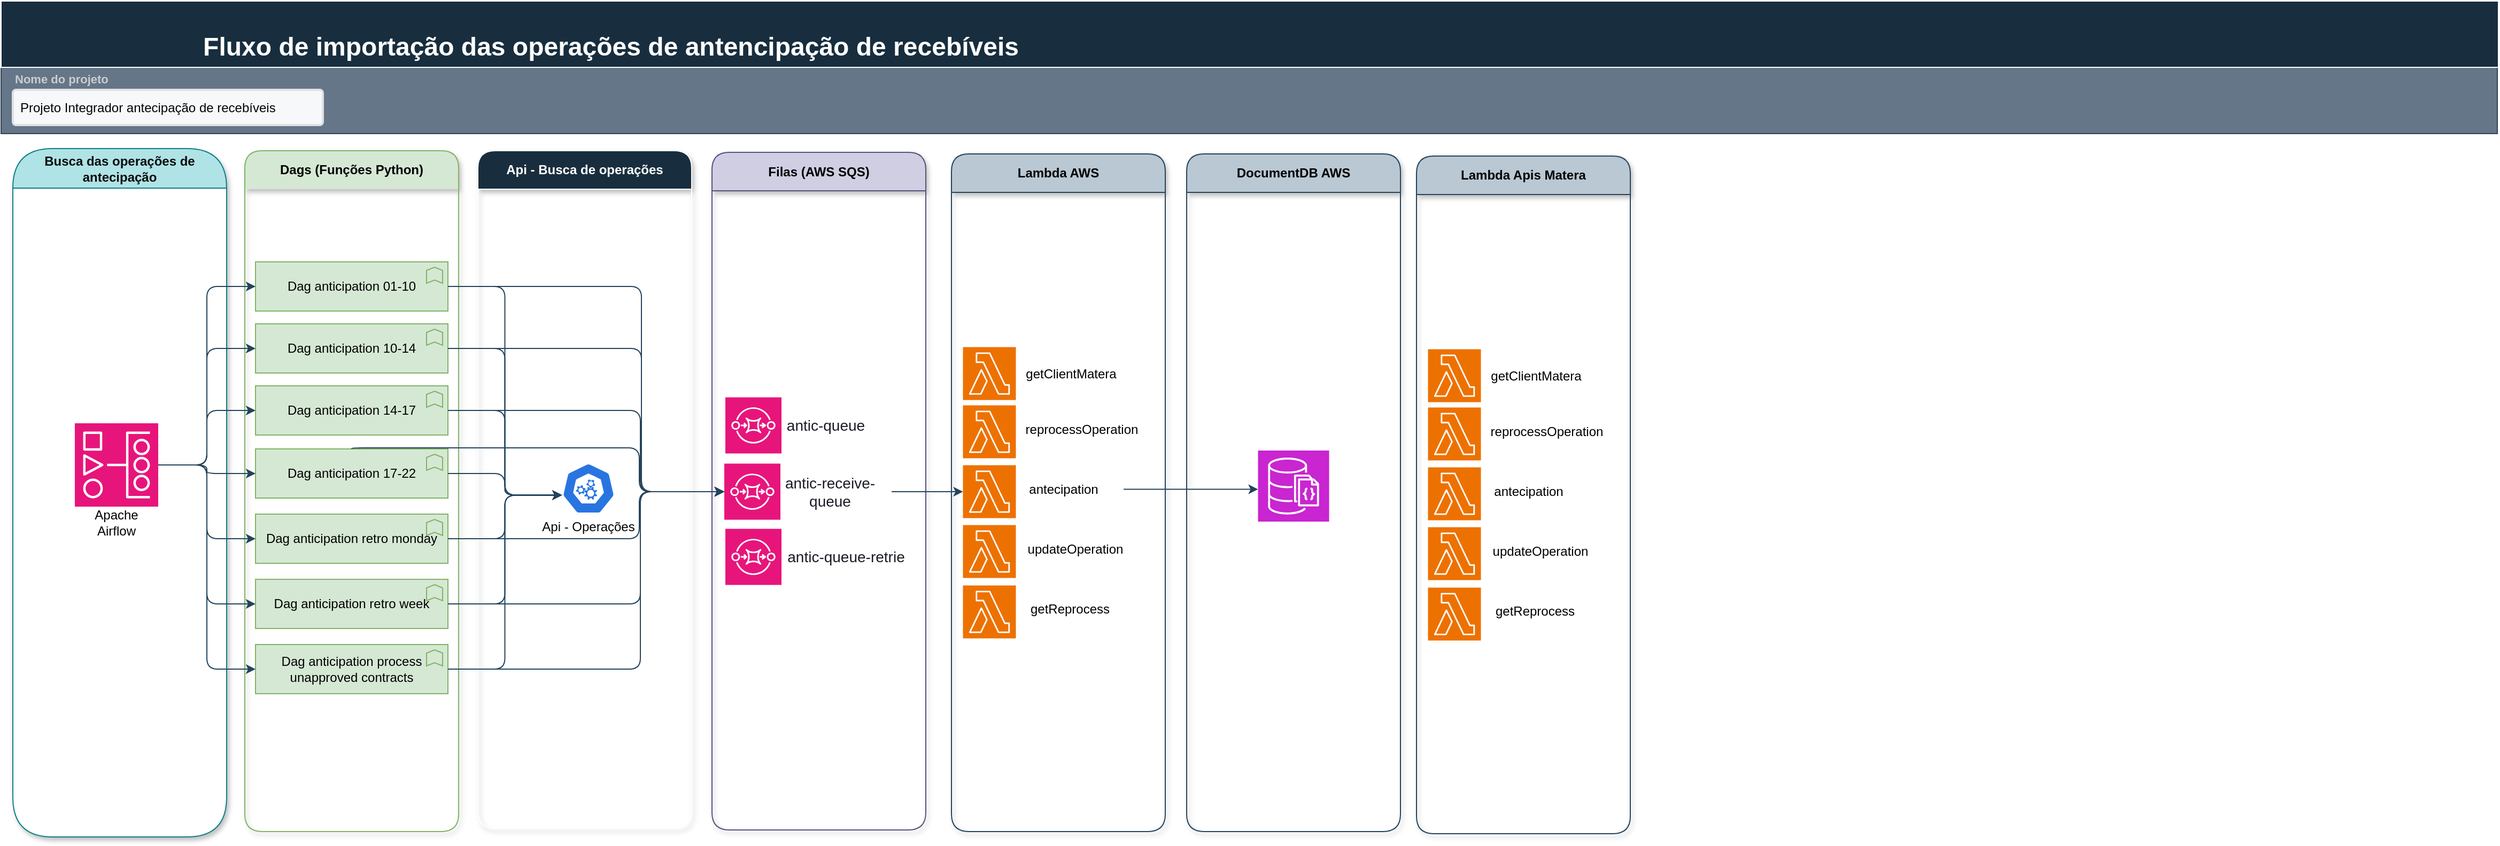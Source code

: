 <mxfile version="22.1.18" type="github">
  <diagram name="Página-1" id="1P7u8e3N7PmuP5SiBK7s">
    <mxGraphModel dx="1434" dy="822" grid="0" gridSize="10" guides="1" tooltips="1" connect="1" arrows="1" fold="1" page="1" pageScale="1" pageWidth="1169" pageHeight="827" math="0" shadow="0">
      <root>
        <mxCell id="0" />
        <mxCell id="1" parent="0" />
        <mxCell id="IEycJOYNlMnMHg5cLe1--47" value="" style="rounded=0;whiteSpace=wrap;html=1;strokeColor=#314354;fontColor=#ffffff;fillColor=#647687;" vertex="1" parent="1">
          <mxGeometry y="62" width="2335" height="62" as="geometry" />
        </mxCell>
        <mxCell id="IEycJOYNlMnMHg5cLe1--11" value="" style="rounded=0;whiteSpace=wrap;html=1;strokeColor=#FFFFFF;fontColor=#FFFFFF;fillColor=#182E3E;" vertex="1" parent="1">
          <mxGeometry width="2336" height="62" as="geometry" />
        </mxCell>
        <mxCell id="IEycJOYNlMnMHg5cLe1--8" value="Fluxo de importação das operações de antencipação de recebíveis" style="text;strokeColor=none;fillColor=none;html=1;fontSize=24;fontStyle=1;verticalAlign=middle;align=center;fontColor=#FFFFFF;" vertex="1" parent="1">
          <mxGeometry x="520" y="23" width="100" height="40" as="geometry" />
        </mxCell>
        <mxCell id="IEycJOYNlMnMHg5cLe1--9" value="&lt;font color=&quot;#cccccc&quot;&gt;Nome do projeto&lt;/font&gt;" style="fillColor=none;strokeColor=none;html=1;fontSize=11;fontStyle=0;align=left;fontColor=#596780;fontStyle=1;fontSize=11;rounded=1;" vertex="1" parent="1">
          <mxGeometry x="11" y="63" width="240" height="20" as="geometry" />
        </mxCell>
        <mxCell id="IEycJOYNlMnMHg5cLe1--10" value="&lt;font color=&quot;#030303&quot;&gt;Projeto Integrador antecipação de recebíveis&lt;br&gt;&lt;/font&gt;" style="rounded=1;arcSize=9;fillColor=#F7F8F9;align=left;spacingLeft=5;strokeColor=#DEE1E6;html=1;strokeWidth=2;fontSize=12;fontColor=#FFFFFF;" vertex="1" parent="1">
          <mxGeometry x="11" y="83" width="290" height="33" as="geometry" />
        </mxCell>
        <mxCell id="IEycJOYNlMnMHg5cLe1--15" value="&lt;font color=&quot;#0a0a0a&quot;&gt;Busca das operações de antecipação&lt;/font&gt;" style="swimlane;whiteSpace=wrap;html=1;rounded=1;arcSize=50;shadow=1;glass=0;swimlaneFillColor=default;fillStyle=solid;startSize=37;fillColor=#b0e3e6;strokeColor=#0e8088;" vertex="1" parent="1">
          <mxGeometry x="11" y="138" width="200" height="644" as="geometry" />
        </mxCell>
        <mxCell id="IEycJOYNlMnMHg5cLe1--17" value="" style="group" vertex="1" connectable="0" parent="IEycJOYNlMnMHg5cLe1--15">
          <mxGeometry x="58" y="257" width="78" height="108" as="geometry" />
        </mxCell>
        <mxCell id="IEycJOYNlMnMHg5cLe1--18" value="" style="sketch=0;points=[[0,0,0],[0.25,0,0],[0.5,0,0],[0.75,0,0],[1,0,0],[0,1,0],[0.25,1,0],[0.5,1,0],[0.75,1,0],[1,1,0],[0,0.25,0],[0,0.5,0],[0,0.75,0],[1,0.25,0],[1,0.5,0],[1,0.75,0]];outlineConnect=0;fontColor=#232F3E;fillColor=#E7157B;strokeColor=#ffffff;dashed=0;verticalLabelPosition=bottom;verticalAlign=top;align=center;html=1;fontSize=12;fontStyle=0;aspect=fixed;shape=mxgraph.aws4.resourceIcon;resIcon=mxgraph.aws4.managed_workflows_for_apache_airflow;rounded=1;" vertex="1" parent="IEycJOYNlMnMHg5cLe1--17">
          <mxGeometry width="78" height="78" as="geometry" />
        </mxCell>
        <mxCell id="IEycJOYNlMnMHg5cLe1--19" value="&lt;font color=&quot;#000000&quot;&gt;Apache Airflow&lt;br&gt;&lt;/font&gt;" style="text;strokeColor=none;align=center;fillColor=none;html=1;verticalAlign=middle;whiteSpace=wrap;rounded=0;fontColor=#FFFFFF;" vertex="1" parent="IEycJOYNlMnMHg5cLe1--17">
          <mxGeometry x="9" y="78" width="60" height="30" as="geometry" />
        </mxCell>
        <mxCell id="IEycJOYNlMnMHg5cLe1--20" value="Dags (Funções Python)" style="swimlane;whiteSpace=wrap;html=1;rounded=1;strokeColor=#82b366;fillColor=#d5e8d4;shadow=1;startSize=36;swimlaneLine=0;" vertex="1" parent="1">
          <mxGeometry x="228" y="140" width="200" height="637" as="geometry" />
        </mxCell>
        <mxCell id="IEycJOYNlMnMHg5cLe1--21" value="Dag anticipation 01-10" style="html=1;outlineConnect=0;whiteSpace=wrap;fillColor=#d5e8d4;shape=mxgraph.archimate.application;appType=function;rounded=1;strokeColor=#82b366;" vertex="1" parent="IEycJOYNlMnMHg5cLe1--20">
          <mxGeometry x="10" y="104" width="180" height="46" as="geometry" />
        </mxCell>
        <mxCell id="IEycJOYNlMnMHg5cLe1--22" value="Dag anticipation 10-14" style="html=1;outlineConnect=0;whiteSpace=wrap;fillColor=#d5e8d4;shape=mxgraph.archimate.application;appType=function;rounded=1;strokeColor=#82b366;" vertex="1" parent="IEycJOYNlMnMHg5cLe1--20">
          <mxGeometry x="10" y="162" width="180" height="46" as="geometry" />
        </mxCell>
        <mxCell id="IEycJOYNlMnMHg5cLe1--23" value="Dag anticipation 14-17" style="html=1;outlineConnect=0;whiteSpace=wrap;fillColor=#d5e8d4;shape=mxgraph.archimate.application;appType=function;rounded=1;strokeColor=#82b366;" vertex="1" parent="IEycJOYNlMnMHg5cLe1--20">
          <mxGeometry x="10" y="220" width="180" height="46" as="geometry" />
        </mxCell>
        <mxCell id="IEycJOYNlMnMHg5cLe1--24" value="Dag anticipation 17-22" style="html=1;outlineConnect=0;whiteSpace=wrap;fillColor=#d5e8d4;shape=mxgraph.archimate.application;appType=function;rounded=1;strokeColor=#82b366;" vertex="1" parent="IEycJOYNlMnMHg5cLe1--20">
          <mxGeometry x="10" y="279" width="180" height="46" as="geometry" />
        </mxCell>
        <mxCell id="IEycJOYNlMnMHg5cLe1--25" value="Dag anticipation retro monday" style="html=1;outlineConnect=0;whiteSpace=wrap;fillColor=#d5e8d4;shape=mxgraph.archimate.application;appType=function;rounded=1;strokeColor=#82b366;" vertex="1" parent="IEycJOYNlMnMHg5cLe1--20">
          <mxGeometry x="10" y="340" width="180" height="46" as="geometry" />
        </mxCell>
        <mxCell id="IEycJOYNlMnMHg5cLe1--26" value="Dag anticipation retro week" style="html=1;outlineConnect=0;whiteSpace=wrap;fillColor=#d5e8d4;shape=mxgraph.archimate.application;appType=function;rounded=1;strokeColor=#82b366;" vertex="1" parent="IEycJOYNlMnMHg5cLe1--20">
          <mxGeometry x="10" y="401" width="180" height="46" as="geometry" />
        </mxCell>
        <mxCell id="IEycJOYNlMnMHg5cLe1--27" value="Dag anticipation process unapproved contracts" style="html=1;outlineConnect=0;whiteSpace=wrap;fillColor=#d5e8d4;shape=mxgraph.archimate.application;appType=function;rounded=1;strokeColor=#82b366;" vertex="1" parent="IEycJOYNlMnMHg5cLe1--20">
          <mxGeometry x="10" y="462" width="180" height="46" as="geometry" />
        </mxCell>
        <mxCell id="IEycJOYNlMnMHg5cLe1--29" style="edgeStyle=orthogonalEdgeStyle;rounded=1;orthogonalLoop=1;jettySize=auto;html=1;entryX=0;entryY=0.5;entryDx=0;entryDy=0;entryPerimeter=0;strokeColor=#23445D;" edge="1" parent="1" source="IEycJOYNlMnMHg5cLe1--18" target="IEycJOYNlMnMHg5cLe1--21">
          <mxGeometry relative="1" as="geometry" />
        </mxCell>
        <mxCell id="IEycJOYNlMnMHg5cLe1--30" style="edgeStyle=orthogonalEdgeStyle;rounded=1;orthogonalLoop=1;jettySize=auto;html=1;entryX=0;entryY=0.5;entryDx=0;entryDy=0;entryPerimeter=0;strokeColor=#23445D;" edge="1" parent="1" source="IEycJOYNlMnMHg5cLe1--18" target="IEycJOYNlMnMHg5cLe1--22">
          <mxGeometry relative="1" as="geometry" />
        </mxCell>
        <mxCell id="IEycJOYNlMnMHg5cLe1--31" style="edgeStyle=orthogonalEdgeStyle;rounded=1;orthogonalLoop=1;jettySize=auto;html=1;strokeColor=#23445D;" edge="1" parent="1" source="IEycJOYNlMnMHg5cLe1--18" target="IEycJOYNlMnMHg5cLe1--23">
          <mxGeometry relative="1" as="geometry" />
        </mxCell>
        <mxCell id="IEycJOYNlMnMHg5cLe1--32" style="edgeStyle=orthogonalEdgeStyle;rounded=1;orthogonalLoop=1;jettySize=auto;html=1;strokeColor=#23445D;" edge="1" parent="1" source="IEycJOYNlMnMHg5cLe1--18" target="IEycJOYNlMnMHg5cLe1--24">
          <mxGeometry relative="1" as="geometry" />
        </mxCell>
        <mxCell id="IEycJOYNlMnMHg5cLe1--33" style="edgeStyle=orthogonalEdgeStyle;rounded=1;orthogonalLoop=1;jettySize=auto;html=1;entryX=0;entryY=0.5;entryDx=0;entryDy=0;entryPerimeter=0;strokeColor=#23445D;" edge="1" parent="1" source="IEycJOYNlMnMHg5cLe1--18" target="IEycJOYNlMnMHg5cLe1--25">
          <mxGeometry relative="1" as="geometry" />
        </mxCell>
        <mxCell id="IEycJOYNlMnMHg5cLe1--34" style="edgeStyle=orthogonalEdgeStyle;rounded=1;orthogonalLoop=1;jettySize=auto;html=1;entryX=0;entryY=0.5;entryDx=0;entryDy=0;entryPerimeter=0;strokeColor=#23445D;" edge="1" parent="1" source="IEycJOYNlMnMHg5cLe1--18" target="IEycJOYNlMnMHg5cLe1--26">
          <mxGeometry relative="1" as="geometry" />
        </mxCell>
        <mxCell id="IEycJOYNlMnMHg5cLe1--35" style="edgeStyle=orthogonalEdgeStyle;rounded=1;orthogonalLoop=1;jettySize=auto;html=1;entryX=0;entryY=0.5;entryDx=0;entryDy=0;entryPerimeter=0;strokeColor=#23445D;" edge="1" parent="1" source="IEycJOYNlMnMHg5cLe1--18" target="IEycJOYNlMnMHg5cLe1--27">
          <mxGeometry relative="1" as="geometry" />
        </mxCell>
        <mxCell id="IEycJOYNlMnMHg5cLe1--37" value="Api - Busca de operações" style="swimlane;whiteSpace=wrap;html=1;rounded=1;strokeColor=#FFFFFF;fontColor=#FFFFFF;fillColor=#182E3E;shadow=1;startSize=36;" vertex="1" parent="1">
          <mxGeometry x="446" y="140" width="200" height="634" as="geometry" />
        </mxCell>
        <mxCell id="IEycJOYNlMnMHg5cLe1--38" value="" style="aspect=fixed;sketch=0;html=1;dashed=0;whitespace=wrap;fillColor=#2875E2;strokeColor=#ffffff;points=[[0.005,0.63,0],[0.1,0.2,0],[0.9,0.2,0],[0.5,0,0],[0.995,0.63,0],[0.72,0.99,0],[0.5,1,0],[0.28,0.99,0]];shape=mxgraph.kubernetes.icon2;prIcon=api;rounded=1;fontColor=#FFFFFF;" vertex="1" parent="IEycJOYNlMnMHg5cLe1--37">
          <mxGeometry x="78.5" y="292" width="50" height="48" as="geometry" />
        </mxCell>
        <mxCell id="IEycJOYNlMnMHg5cLe1--39" value="&lt;font color=&quot;#030303&quot;&gt;Api - Operações&lt;br&gt;&lt;/font&gt;" style="text;html=1;strokeColor=none;fillColor=none;align=center;verticalAlign=middle;whiteSpace=wrap;rounded=0;fontColor=#FFFFFF;" vertex="1" parent="IEycJOYNlMnMHg5cLe1--37">
          <mxGeometry x="44" y="337" width="119" height="30" as="geometry" />
        </mxCell>
        <mxCell id="IEycJOYNlMnMHg5cLe1--40" style="edgeStyle=orthogonalEdgeStyle;rounded=1;orthogonalLoop=1;jettySize=auto;html=1;entryX=0.005;entryY=0.63;entryDx=0;entryDy=0;entryPerimeter=0;strokeColor=#23445D;" edge="1" parent="1" source="IEycJOYNlMnMHg5cLe1--21" target="IEycJOYNlMnMHg5cLe1--38">
          <mxGeometry relative="1" as="geometry" />
        </mxCell>
        <mxCell id="IEycJOYNlMnMHg5cLe1--41" style="edgeStyle=orthogonalEdgeStyle;rounded=1;orthogonalLoop=1;jettySize=auto;html=1;entryX=0.005;entryY=0.63;entryDx=0;entryDy=0;entryPerimeter=0;strokeColor=#23445D;" edge="1" parent="1" source="IEycJOYNlMnMHg5cLe1--22" target="IEycJOYNlMnMHg5cLe1--38">
          <mxGeometry relative="1" as="geometry" />
        </mxCell>
        <mxCell id="IEycJOYNlMnMHg5cLe1--42" style="edgeStyle=orthogonalEdgeStyle;rounded=1;orthogonalLoop=1;jettySize=auto;html=1;entryX=0.005;entryY=0.63;entryDx=0;entryDy=0;entryPerimeter=0;strokeColor=#23445D;" edge="1" parent="1" source="IEycJOYNlMnMHg5cLe1--23" target="IEycJOYNlMnMHg5cLe1--38">
          <mxGeometry relative="1" as="geometry" />
        </mxCell>
        <mxCell id="IEycJOYNlMnMHg5cLe1--43" style="edgeStyle=orthogonalEdgeStyle;rounded=1;orthogonalLoop=1;jettySize=auto;html=1;entryX=0.005;entryY=0.63;entryDx=0;entryDy=0;entryPerimeter=0;strokeColor=#23445D;" edge="1" parent="1" source="IEycJOYNlMnMHg5cLe1--24" target="IEycJOYNlMnMHg5cLe1--38">
          <mxGeometry relative="1" as="geometry" />
        </mxCell>
        <mxCell id="IEycJOYNlMnMHg5cLe1--44" style="edgeStyle=orthogonalEdgeStyle;rounded=1;orthogonalLoop=1;jettySize=auto;html=1;entryX=0.005;entryY=0.63;entryDx=0;entryDy=0;entryPerimeter=0;strokeColor=#23445D;" edge="1" parent="1" source="IEycJOYNlMnMHg5cLe1--25" target="IEycJOYNlMnMHg5cLe1--38">
          <mxGeometry relative="1" as="geometry" />
        </mxCell>
        <mxCell id="IEycJOYNlMnMHg5cLe1--45" style="edgeStyle=orthogonalEdgeStyle;rounded=1;orthogonalLoop=1;jettySize=auto;html=1;entryX=0.005;entryY=0.63;entryDx=0;entryDy=0;entryPerimeter=0;strokeColor=#23445D;" edge="1" parent="1" source="IEycJOYNlMnMHg5cLe1--26" target="IEycJOYNlMnMHg5cLe1--38">
          <mxGeometry relative="1" as="geometry" />
        </mxCell>
        <mxCell id="IEycJOYNlMnMHg5cLe1--46" style="edgeStyle=orthogonalEdgeStyle;rounded=1;orthogonalLoop=1;jettySize=auto;html=1;entryX=0.005;entryY=0.63;entryDx=0;entryDy=0;entryPerimeter=0;strokeColor=#23445D;" edge="1" parent="1" source="IEycJOYNlMnMHg5cLe1--27" target="IEycJOYNlMnMHg5cLe1--38">
          <mxGeometry relative="1" as="geometry" />
        </mxCell>
        <mxCell id="IEycJOYNlMnMHg5cLe1--48" value="Lambda AWS" style="swimlane;whiteSpace=wrap;html=1;rounded=1;strokeColor=#23445d;fillColor=#bac8d3;shadow=1;startSize=36;" vertex="1" parent="1">
          <mxGeometry x="889" y="143" width="200" height="634" as="geometry" />
        </mxCell>
        <mxCell id="IEycJOYNlMnMHg5cLe1--98" value="" style="group" vertex="1" connectable="0" parent="IEycJOYNlMnMHg5cLe1--48">
          <mxGeometry x="10.75" y="291.25" width="150.25" height="49.5" as="geometry" />
        </mxCell>
        <mxCell id="IEycJOYNlMnMHg5cLe1--87" value="" style="sketch=0;points=[[0,0,0],[0.25,0,0],[0.5,0,0],[0.75,0,0],[1,0,0],[0,1,0],[0.25,1,0],[0.5,1,0],[0.75,1,0],[1,1,0],[0,0.25,0],[0,0.5,0],[0,0.75,0],[1,0.25,0],[1,0.5,0],[1,0.75,0]];outlineConnect=0;fontColor=#232F3E;fillColor=#ED7100;strokeColor=#ffffff;dashed=0;verticalLabelPosition=bottom;verticalAlign=top;align=center;html=1;fontSize=12;fontStyle=0;aspect=fixed;shape=mxgraph.aws4.resourceIcon;resIcon=mxgraph.aws4.lambda;rounded=1;" vertex="1" parent="IEycJOYNlMnMHg5cLe1--98">
          <mxGeometry width="49.5" height="49.5" as="geometry" />
        </mxCell>
        <mxCell id="IEycJOYNlMnMHg5cLe1--88" value="&lt;div&gt;antecipation&lt;/div&gt;" style="text;html=1;strokeColor=none;fillColor=none;align=center;verticalAlign=middle;whiteSpace=wrap;rounded=0;fontColor=#000000;" vertex="1" parent="IEycJOYNlMnMHg5cLe1--98">
          <mxGeometry x="38.25" y="7.5" width="112" height="30" as="geometry" />
        </mxCell>
        <mxCell id="IEycJOYNlMnMHg5cLe1--99" value="" style="group" vertex="1" connectable="0" parent="IEycJOYNlMnMHg5cLe1--48">
          <mxGeometry x="10.75" y="235.25" width="167" height="49.5" as="geometry" />
        </mxCell>
        <mxCell id="IEycJOYNlMnMHg5cLe1--84" value="" style="sketch=0;points=[[0,0,0],[0.25,0,0],[0.5,0,0],[0.75,0,0],[1,0,0],[0,1,0],[0.25,1,0],[0.5,1,0],[0.75,1,0],[1,1,0],[0,0.25,0],[0,0.5,0],[0,0.75,0],[1,0.25,0],[1,0.5,0],[1,0.75,0]];outlineConnect=0;fontColor=#232F3E;fillColor=#ED7100;strokeColor=#ffffff;dashed=0;verticalLabelPosition=bottom;verticalAlign=top;align=center;html=1;fontSize=12;fontStyle=0;aspect=fixed;shape=mxgraph.aws4.resourceIcon;resIcon=mxgraph.aws4.lambda;rounded=1;" vertex="1" parent="IEycJOYNlMnMHg5cLe1--99">
          <mxGeometry width="49.5" height="49.5" as="geometry" />
        </mxCell>
        <mxCell id="IEycJOYNlMnMHg5cLe1--85" value="reprocessOperation" style="text;html=1;strokeColor=none;fillColor=none;align=center;verticalAlign=middle;whiteSpace=wrap;rounded=0;fontColor=#000000;" vertex="1" parent="IEycJOYNlMnMHg5cLe1--99">
          <mxGeometry x="55" y="7.5" width="112" height="30" as="geometry" />
        </mxCell>
        <mxCell id="IEycJOYNlMnMHg5cLe1--100" value="" style="group" vertex="1" connectable="0" parent="IEycJOYNlMnMHg5cLe1--48">
          <mxGeometry x="10.75" y="180.75" width="157.25" height="49.5" as="geometry" />
        </mxCell>
        <mxCell id="IEycJOYNlMnMHg5cLe1--78" value="" style="sketch=0;points=[[0,0,0],[0.25,0,0],[0.5,0,0],[0.75,0,0],[1,0,0],[0,1,0],[0.25,1,0],[0.5,1,0],[0.75,1,0],[1,1,0],[0,0.25,0],[0,0.5,0],[0,0.75,0],[1,0.25,0],[1,0.5,0],[1,0.75,0]];outlineConnect=0;fontColor=#232F3E;fillColor=#ED7100;strokeColor=#ffffff;dashed=0;verticalLabelPosition=bottom;verticalAlign=top;align=center;html=1;fontSize=12;fontStyle=0;aspect=fixed;shape=mxgraph.aws4.resourceIcon;resIcon=mxgraph.aws4.lambda;rounded=1;" vertex="1" parent="IEycJOYNlMnMHg5cLe1--100">
          <mxGeometry width="49.5" height="49.5" as="geometry" />
        </mxCell>
        <mxCell id="IEycJOYNlMnMHg5cLe1--83" value="getClientMatera" style="text;html=1;strokeColor=none;fillColor=none;align=center;verticalAlign=middle;whiteSpace=wrap;rounded=0;fontColor=#000000;" vertex="1" parent="IEycJOYNlMnMHg5cLe1--100">
          <mxGeometry x="45.25" y="9.75" width="112" height="30" as="geometry" />
        </mxCell>
        <mxCell id="IEycJOYNlMnMHg5cLe1--101" value="" style="group" vertex="1" connectable="0" parent="IEycJOYNlMnMHg5cLe1--48">
          <mxGeometry x="10.75" y="347.25" width="161.5" height="49.5" as="geometry" />
        </mxCell>
        <mxCell id="IEycJOYNlMnMHg5cLe1--90" value="" style="sketch=0;points=[[0,0,0],[0.25,0,0],[0.5,0,0],[0.75,0,0],[1,0,0],[0,1,0],[0.25,1,0],[0.5,1,0],[0.75,1,0],[1,1,0],[0,0.25,0],[0,0.5,0],[0,0.75,0],[1,0.25,0],[1,0.5,0],[1,0.75,0]];outlineConnect=0;fontColor=#232F3E;fillColor=#ED7100;strokeColor=#ffffff;dashed=0;verticalLabelPosition=bottom;verticalAlign=top;align=center;html=1;fontSize=12;fontStyle=0;aspect=fixed;shape=mxgraph.aws4.resourceIcon;resIcon=mxgraph.aws4.lambda;rounded=1;" vertex="1" parent="IEycJOYNlMnMHg5cLe1--101">
          <mxGeometry width="49.5" height="49.5" as="geometry" />
        </mxCell>
        <mxCell id="IEycJOYNlMnMHg5cLe1--91" value="updateOperation" style="text;html=1;strokeColor=none;fillColor=none;align=center;verticalAlign=middle;whiteSpace=wrap;rounded=0;fontColor=#000000;" vertex="1" parent="IEycJOYNlMnMHg5cLe1--101">
          <mxGeometry x="49.5" y="7.5" width="112" height="30" as="geometry" />
        </mxCell>
        <mxCell id="IEycJOYNlMnMHg5cLe1--103" value="" style="group" vertex="1" connectable="0" parent="IEycJOYNlMnMHg5cLe1--48">
          <mxGeometry x="10.75" y="403.75" width="161.5" height="49.5" as="geometry" />
        </mxCell>
        <mxCell id="IEycJOYNlMnMHg5cLe1--92" value="" style="sketch=0;points=[[0,0,0],[0.25,0,0],[0.5,0,0],[0.75,0,0],[1,0,0],[0,1,0],[0.25,1,0],[0.5,1,0],[0.75,1,0],[1,1,0],[0,0.25,0],[0,0.5,0],[0,0.75,0],[1,0.25,0],[1,0.5,0],[1,0.75,0]];outlineConnect=0;fontColor=#232F3E;fillColor=#ED7100;strokeColor=#ffffff;dashed=0;verticalLabelPosition=bottom;verticalAlign=top;align=center;html=1;fontSize=12;fontStyle=0;aspect=fixed;shape=mxgraph.aws4.resourceIcon;resIcon=mxgraph.aws4.lambda;rounded=1;" vertex="1" parent="IEycJOYNlMnMHg5cLe1--103">
          <mxGeometry width="49.5" height="49.5" as="geometry" />
        </mxCell>
        <mxCell id="IEycJOYNlMnMHg5cLe1--93" value="getReprocess" style="text;html=1;strokeColor=none;fillColor=none;align=center;verticalAlign=middle;whiteSpace=wrap;rounded=0;fontColor=#000000;" vertex="1" parent="IEycJOYNlMnMHg5cLe1--103">
          <mxGeometry x="38" y="7.5" width="123.5" height="30" as="geometry" />
        </mxCell>
        <mxCell id="IEycJOYNlMnMHg5cLe1--51" value="Filas (AWS SQS)" style="swimlane;whiteSpace=wrap;html=1;rounded=1;strokeColor=#56517e;fillColor=#d0cee2;shadow=1;startSize=36;" vertex="1" parent="1">
          <mxGeometry x="665" y="141.5" width="200" height="634" as="geometry" />
        </mxCell>
        <mxCell id="IEycJOYNlMnMHg5cLe1--60" value="" style="sketch=0;points=[[0,0,0],[0.25,0,0],[0.5,0,0],[0.75,0,0],[1,0,0],[0,1,0],[0.25,1,0],[0.5,1,0],[0.75,1,0],[1,1,0],[0,0.25,0],[0,0.5,0],[0,0.75,0],[1,0.25,0],[1,0.5,0],[1,0.75,0]];outlineConnect=0;fontColor=#232F3E;fillColor=#E7157B;strokeColor=#ffffff;dashed=0;verticalLabelPosition=bottom;verticalAlign=top;align=center;html=1;fontSize=12;fontStyle=0;aspect=fixed;shape=mxgraph.aws4.resourceIcon;resIcon=mxgraph.aws4.sqs;rounded=1;" vertex="1" parent="IEycJOYNlMnMHg5cLe1--51">
          <mxGeometry x="12.5" y="229.25" width="52.5" height="52.5" as="geometry" />
        </mxCell>
        <mxCell id="IEycJOYNlMnMHg5cLe1--65" value="&lt;font color=&quot;#1a1b26&quot; style=&quot;font-size: 14px;&quot;&gt;antic-queue&lt;/font&gt;" style="text;html=1;strokeColor=none;fillColor=none;align=center;verticalAlign=middle;whiteSpace=wrap;rounded=0;fontColor=#FFFFFF;fontStyle=0;fontSize=14;" vertex="1" parent="IEycJOYNlMnMHg5cLe1--51">
          <mxGeometry x="49" y="240.5" width="115" height="30" as="geometry" />
        </mxCell>
        <mxCell id="IEycJOYNlMnMHg5cLe1--66" value="" style="sketch=0;points=[[0,0,0],[0.25,0,0],[0.5,0,0],[0.75,0,0],[1,0,0],[0,1,0],[0.25,1,0],[0.5,1,0],[0.75,1,0],[1,1,0],[0,0.25,0],[0,0.5,0],[0,0.75,0],[1,0.25,0],[1,0.5,0],[1,0.75,0]];outlineConnect=0;fontColor=#232F3E;fillColor=#E7157B;strokeColor=#ffffff;dashed=0;verticalLabelPosition=bottom;verticalAlign=top;align=center;html=1;fontSize=12;fontStyle=0;aspect=fixed;shape=mxgraph.aws4.resourceIcon;resIcon=mxgraph.aws4.sqs;rounded=1;" vertex="1" parent="IEycJOYNlMnMHg5cLe1--51">
          <mxGeometry x="11.5" y="291.25" width="52.5" height="52.5" as="geometry" />
        </mxCell>
        <mxCell id="IEycJOYNlMnMHg5cLe1--67" value="&lt;font color=&quot;#1a1b26&quot; style=&quot;font-size: 14px;&quot;&gt;antic-receive-queue&lt;/font&gt;" style="text;html=1;strokeColor=none;fillColor=none;align=center;verticalAlign=middle;whiteSpace=wrap;rounded=0;fontColor=#FFFFFF;fontStyle=0;fontSize=14;" vertex="1" parent="IEycJOYNlMnMHg5cLe1--51">
          <mxGeometry x="53" y="302.5" width="115" height="30" as="geometry" />
        </mxCell>
        <mxCell id="IEycJOYNlMnMHg5cLe1--68" value="" style="sketch=0;points=[[0,0,0],[0.25,0,0],[0.5,0,0],[0.75,0,0],[1,0,0],[0,1,0],[0.25,1,0],[0.5,1,0],[0.75,1,0],[1,1,0],[0,0.25,0],[0,0.5,0],[0,0.75,0],[1,0.25,0],[1,0.5,0],[1,0.75,0]];outlineConnect=0;fontColor=#232F3E;fillColor=#E7157B;strokeColor=#ffffff;dashed=0;verticalLabelPosition=bottom;verticalAlign=top;align=center;html=1;fontSize=12;fontStyle=0;aspect=fixed;shape=mxgraph.aws4.resourceIcon;resIcon=mxgraph.aws4.sqs;rounded=1;" vertex="1" parent="IEycJOYNlMnMHg5cLe1--51">
          <mxGeometry x="12.5" y="352.25" width="52.5" height="52.5" as="geometry" />
        </mxCell>
        <mxCell id="IEycJOYNlMnMHg5cLe1--69" value="&lt;div&gt;&lt;font color=&quot;#1a1b26&quot; style=&quot;font-size: 14px;&quot;&gt;antic-queue-retrie&lt;/font&gt;&lt;/div&gt;" style="text;html=1;strokeColor=none;fillColor=none;align=center;verticalAlign=middle;whiteSpace=wrap;rounded=0;fontColor=#FFFFFF;fontStyle=0;fontSize=14;" vertex="1" parent="IEycJOYNlMnMHg5cLe1--51">
          <mxGeometry x="68" y="363.5" width="115" height="30" as="geometry" />
        </mxCell>
        <mxCell id="IEycJOYNlMnMHg5cLe1--62" value="Text" style="text;html=1;strokeColor=none;fillColor=none;align=center;verticalAlign=middle;whiteSpace=wrap;rounded=0;fontColor=#FFFFFF;" vertex="1" parent="1">
          <mxGeometry x="593" y="380" width="60" height="30" as="geometry" />
        </mxCell>
        <mxCell id="IEycJOYNlMnMHg5cLe1--64" value="Text" style="text;html=1;strokeColor=none;fillColor=none;align=center;verticalAlign=middle;whiteSpace=wrap;rounded=0;fontColor=#FFFFFF;" vertex="1" parent="1">
          <mxGeometry x="593" y="361" width="60" height="30" as="geometry" />
        </mxCell>
        <mxCell id="IEycJOYNlMnMHg5cLe1--70" style="edgeStyle=orthogonalEdgeStyle;rounded=1;orthogonalLoop=1;jettySize=auto;html=1;entryX=0;entryY=0.5;entryDx=0;entryDy=0;entryPerimeter=0;strokeColor=#23445D;" edge="1" parent="1" source="IEycJOYNlMnMHg5cLe1--21" target="IEycJOYNlMnMHg5cLe1--66">
          <mxGeometry relative="1" as="geometry">
            <Array as="points">
              <mxPoint x="599" y="267" />
              <mxPoint x="599" y="459" />
            </Array>
          </mxGeometry>
        </mxCell>
        <mxCell id="IEycJOYNlMnMHg5cLe1--71" style="edgeStyle=orthogonalEdgeStyle;rounded=1;orthogonalLoop=1;jettySize=auto;html=1;entryX=0;entryY=0.5;entryDx=0;entryDy=0;entryPerimeter=0;strokeColor=#23445D;" edge="1" parent="1" source="IEycJOYNlMnMHg5cLe1--22" target="IEycJOYNlMnMHg5cLe1--66">
          <mxGeometry relative="1" as="geometry">
            <Array as="points">
              <mxPoint x="599" y="325" />
              <mxPoint x="599" y="459" />
            </Array>
          </mxGeometry>
        </mxCell>
        <mxCell id="IEycJOYNlMnMHg5cLe1--72" style="edgeStyle=orthogonalEdgeStyle;rounded=1;orthogonalLoop=1;jettySize=auto;html=1;entryX=0;entryY=0.5;entryDx=0;entryDy=0;entryPerimeter=0;strokeColor=#23445D;" edge="1" parent="1" source="IEycJOYNlMnMHg5cLe1--23" target="IEycJOYNlMnMHg5cLe1--66">
          <mxGeometry relative="1" as="geometry">
            <Array as="points">
              <mxPoint x="598" y="383" />
              <mxPoint x="598" y="459" />
            </Array>
          </mxGeometry>
        </mxCell>
        <mxCell id="IEycJOYNlMnMHg5cLe1--74" style="edgeStyle=orthogonalEdgeStyle;rounded=1;orthogonalLoop=1;jettySize=auto;html=1;strokeColor=#23445D;" edge="1" parent="1" source="IEycJOYNlMnMHg5cLe1--24" target="IEycJOYNlMnMHg5cLe1--66">
          <mxGeometry relative="1" as="geometry">
            <Array as="points">
              <mxPoint x="328" y="418" />
              <mxPoint x="597" y="418" />
              <mxPoint x="597" y="459" />
            </Array>
          </mxGeometry>
        </mxCell>
        <mxCell id="IEycJOYNlMnMHg5cLe1--75" style="edgeStyle=orthogonalEdgeStyle;rounded=1;orthogonalLoop=1;jettySize=auto;html=1;entryX=0;entryY=0.5;entryDx=0;entryDy=0;entryPerimeter=0;strokeColor=#23445D;" edge="1" parent="1" source="IEycJOYNlMnMHg5cLe1--25" target="IEycJOYNlMnMHg5cLe1--66">
          <mxGeometry relative="1" as="geometry">
            <Array as="points">
              <mxPoint x="597" y="503" />
              <mxPoint x="597" y="459" />
            </Array>
          </mxGeometry>
        </mxCell>
        <mxCell id="IEycJOYNlMnMHg5cLe1--76" style="edgeStyle=orthogonalEdgeStyle;rounded=1;orthogonalLoop=1;jettySize=auto;html=1;entryX=0;entryY=0.5;entryDx=0;entryDy=0;entryPerimeter=0;strokeColor=#23445D;" edge="1" parent="1" source="IEycJOYNlMnMHg5cLe1--26" target="IEycJOYNlMnMHg5cLe1--66">
          <mxGeometry relative="1" as="geometry">
            <Array as="points">
              <mxPoint x="598" y="564" />
              <mxPoint x="598" y="459" />
            </Array>
          </mxGeometry>
        </mxCell>
        <mxCell id="IEycJOYNlMnMHg5cLe1--77" style="edgeStyle=orthogonalEdgeStyle;rounded=1;orthogonalLoop=1;jettySize=auto;html=1;entryX=0;entryY=0.5;entryDx=0;entryDy=0;entryPerimeter=0;strokeColor=#23445D;" edge="1" parent="1" source="IEycJOYNlMnMHg5cLe1--27" target="IEycJOYNlMnMHg5cLe1--66">
          <mxGeometry relative="1" as="geometry">
            <Array as="points">
              <mxPoint x="598" y="625" />
              <mxPoint x="598" y="459" />
            </Array>
          </mxGeometry>
        </mxCell>
        <mxCell id="IEycJOYNlMnMHg5cLe1--79" value="DocumentDB AWS" style="swimlane;whiteSpace=wrap;html=1;rounded=1;strokeColor=#23445d;fillColor=#bac8d3;shadow=1;startSize=36;" vertex="1" parent="1">
          <mxGeometry x="1109" y="143" width="200" height="634" as="geometry" />
        </mxCell>
        <mxCell id="IEycJOYNlMnMHg5cLe1--82" value="" style="sketch=0;points=[[0,0,0],[0.25,0,0],[0.5,0,0],[0.75,0,0],[1,0,0],[0,1,0],[0.25,1,0],[0.5,1,0],[0.75,1,0],[1,1,0],[0,0.25,0],[0,0.5,0],[0,0.75,0],[1,0.25,0],[1,0.5,0],[1,0.75,0]];outlineConnect=0;fontColor=#232F3E;fillColor=#C925D1;strokeColor=#ffffff;dashed=0;verticalLabelPosition=bottom;verticalAlign=top;align=center;html=1;fontSize=12;fontStyle=0;aspect=fixed;shape=mxgraph.aws4.resourceIcon;resIcon=mxgraph.aws4.documentdb_with_mongodb_compatibility;rounded=1;" vertex="1" parent="IEycJOYNlMnMHg5cLe1--79">
          <mxGeometry x="66.75" y="277.5" width="66.5" height="66.5" as="geometry" />
        </mxCell>
        <mxCell id="IEycJOYNlMnMHg5cLe1--96" style="edgeStyle=orthogonalEdgeStyle;rounded=1;orthogonalLoop=1;jettySize=auto;html=1;strokeColor=#23445D;" edge="1" parent="1" source="IEycJOYNlMnMHg5cLe1--67" target="IEycJOYNlMnMHg5cLe1--87">
          <mxGeometry relative="1" as="geometry" />
        </mxCell>
        <mxCell id="IEycJOYNlMnMHg5cLe1--105" style="edgeStyle=orthogonalEdgeStyle;rounded=1;orthogonalLoop=1;jettySize=auto;html=1;strokeColor=#23445D;" edge="1" parent="1" source="IEycJOYNlMnMHg5cLe1--88" target="IEycJOYNlMnMHg5cLe1--82">
          <mxGeometry relative="1" as="geometry">
            <Array as="points">
              <mxPoint x="1141" y="457" />
              <mxPoint x="1141" y="457" />
            </Array>
          </mxGeometry>
        </mxCell>
        <mxCell id="IEycJOYNlMnMHg5cLe1--106" value="Lambda Apis Matera" style="swimlane;whiteSpace=wrap;html=1;rounded=1;strokeColor=#23445d;fillColor=#bac8d3;shadow=1;startSize=36;" vertex="1" parent="1">
          <mxGeometry x="1324" y="145" width="200" height="634" as="geometry" />
        </mxCell>
        <mxCell id="IEycJOYNlMnMHg5cLe1--107" value="" style="group" vertex="1" connectable="0" parent="IEycJOYNlMnMHg5cLe1--106">
          <mxGeometry x="10.75" y="291.25" width="150.25" height="49.5" as="geometry" />
        </mxCell>
        <mxCell id="IEycJOYNlMnMHg5cLe1--108" value="" style="sketch=0;points=[[0,0,0],[0.25,0,0],[0.5,0,0],[0.75,0,0],[1,0,0],[0,1,0],[0.25,1,0],[0.5,1,0],[0.75,1,0],[1,1,0],[0,0.25,0],[0,0.5,0],[0,0.75,0],[1,0.25,0],[1,0.5,0],[1,0.75,0]];outlineConnect=0;fontColor=#232F3E;fillColor=#ED7100;strokeColor=#ffffff;dashed=0;verticalLabelPosition=bottom;verticalAlign=top;align=center;html=1;fontSize=12;fontStyle=0;aspect=fixed;shape=mxgraph.aws4.resourceIcon;resIcon=mxgraph.aws4.lambda;rounded=1;" vertex="1" parent="IEycJOYNlMnMHg5cLe1--107">
          <mxGeometry width="49.5" height="49.5" as="geometry" />
        </mxCell>
        <mxCell id="IEycJOYNlMnMHg5cLe1--109" value="&lt;div&gt;antecipation&lt;/div&gt;" style="text;html=1;strokeColor=none;fillColor=none;align=center;verticalAlign=middle;whiteSpace=wrap;rounded=0;fontColor=#000000;" vertex="1" parent="IEycJOYNlMnMHg5cLe1--107">
          <mxGeometry x="38.25" y="7.5" width="112" height="30" as="geometry" />
        </mxCell>
        <mxCell id="IEycJOYNlMnMHg5cLe1--110" value="" style="group" vertex="1" connectable="0" parent="IEycJOYNlMnMHg5cLe1--106">
          <mxGeometry x="10.75" y="235.25" width="167" height="49.5" as="geometry" />
        </mxCell>
        <mxCell id="IEycJOYNlMnMHg5cLe1--111" value="" style="sketch=0;points=[[0,0,0],[0.25,0,0],[0.5,0,0],[0.75,0,0],[1,0,0],[0,1,0],[0.25,1,0],[0.5,1,0],[0.75,1,0],[1,1,0],[0,0.25,0],[0,0.5,0],[0,0.75,0],[1,0.25,0],[1,0.5,0],[1,0.75,0]];outlineConnect=0;fontColor=#232F3E;fillColor=#ED7100;strokeColor=#ffffff;dashed=0;verticalLabelPosition=bottom;verticalAlign=top;align=center;html=1;fontSize=12;fontStyle=0;aspect=fixed;shape=mxgraph.aws4.resourceIcon;resIcon=mxgraph.aws4.lambda;rounded=1;" vertex="1" parent="IEycJOYNlMnMHg5cLe1--110">
          <mxGeometry width="49.5" height="49.5" as="geometry" />
        </mxCell>
        <mxCell id="IEycJOYNlMnMHg5cLe1--112" value="reprocessOperation" style="text;html=1;strokeColor=none;fillColor=none;align=center;verticalAlign=middle;whiteSpace=wrap;rounded=0;fontColor=#000000;" vertex="1" parent="IEycJOYNlMnMHg5cLe1--110">
          <mxGeometry x="55" y="7.5" width="112" height="30" as="geometry" />
        </mxCell>
        <mxCell id="IEycJOYNlMnMHg5cLe1--113" value="" style="group" vertex="1" connectable="0" parent="IEycJOYNlMnMHg5cLe1--106">
          <mxGeometry x="10.75" y="180.75" width="157.25" height="49.5" as="geometry" />
        </mxCell>
        <mxCell id="IEycJOYNlMnMHg5cLe1--114" value="" style="sketch=0;points=[[0,0,0],[0.25,0,0],[0.5,0,0],[0.75,0,0],[1,0,0],[0,1,0],[0.25,1,0],[0.5,1,0],[0.75,1,0],[1,1,0],[0,0.25,0],[0,0.5,0],[0,0.75,0],[1,0.25,0],[1,0.5,0],[1,0.75,0]];outlineConnect=0;fontColor=#232F3E;fillColor=#ED7100;strokeColor=#ffffff;dashed=0;verticalLabelPosition=bottom;verticalAlign=top;align=center;html=1;fontSize=12;fontStyle=0;aspect=fixed;shape=mxgraph.aws4.resourceIcon;resIcon=mxgraph.aws4.lambda;rounded=1;" vertex="1" parent="IEycJOYNlMnMHg5cLe1--113">
          <mxGeometry width="49.5" height="49.5" as="geometry" />
        </mxCell>
        <mxCell id="IEycJOYNlMnMHg5cLe1--115" value="getClientMatera" style="text;html=1;strokeColor=none;fillColor=none;align=center;verticalAlign=middle;whiteSpace=wrap;rounded=0;fontColor=#000000;" vertex="1" parent="IEycJOYNlMnMHg5cLe1--113">
          <mxGeometry x="45.25" y="9.75" width="112" height="30" as="geometry" />
        </mxCell>
        <mxCell id="IEycJOYNlMnMHg5cLe1--116" value="" style="group" vertex="1" connectable="0" parent="IEycJOYNlMnMHg5cLe1--106">
          <mxGeometry x="10.75" y="347.25" width="161.5" height="49.5" as="geometry" />
        </mxCell>
        <mxCell id="IEycJOYNlMnMHg5cLe1--117" value="" style="sketch=0;points=[[0,0,0],[0.25,0,0],[0.5,0,0],[0.75,0,0],[1,0,0],[0,1,0],[0.25,1,0],[0.5,1,0],[0.75,1,0],[1,1,0],[0,0.25,0],[0,0.5,0],[0,0.75,0],[1,0.25,0],[1,0.5,0],[1,0.75,0]];outlineConnect=0;fontColor=#232F3E;fillColor=#ED7100;strokeColor=#ffffff;dashed=0;verticalLabelPosition=bottom;verticalAlign=top;align=center;html=1;fontSize=12;fontStyle=0;aspect=fixed;shape=mxgraph.aws4.resourceIcon;resIcon=mxgraph.aws4.lambda;rounded=1;" vertex="1" parent="IEycJOYNlMnMHg5cLe1--116">
          <mxGeometry width="49.5" height="49.5" as="geometry" />
        </mxCell>
        <mxCell id="IEycJOYNlMnMHg5cLe1--118" value="updateOperation" style="text;html=1;strokeColor=none;fillColor=none;align=center;verticalAlign=middle;whiteSpace=wrap;rounded=0;fontColor=#000000;" vertex="1" parent="IEycJOYNlMnMHg5cLe1--116">
          <mxGeometry x="49.5" y="7.5" width="112" height="30" as="geometry" />
        </mxCell>
        <mxCell id="IEycJOYNlMnMHg5cLe1--119" value="" style="group" vertex="1" connectable="0" parent="IEycJOYNlMnMHg5cLe1--106">
          <mxGeometry x="10.75" y="403.75" width="161.5" height="49.5" as="geometry" />
        </mxCell>
        <mxCell id="IEycJOYNlMnMHg5cLe1--120" value="" style="sketch=0;points=[[0,0,0],[0.25,0,0],[0.5,0,0],[0.75,0,0],[1,0,0],[0,1,0],[0.25,1,0],[0.5,1,0],[0.75,1,0],[1,1,0],[0,0.25,0],[0,0.5,0],[0,0.75,0],[1,0.25,0],[1,0.5,0],[1,0.75,0]];outlineConnect=0;fontColor=#232F3E;fillColor=#ED7100;strokeColor=#ffffff;dashed=0;verticalLabelPosition=bottom;verticalAlign=top;align=center;html=1;fontSize=12;fontStyle=0;aspect=fixed;shape=mxgraph.aws4.resourceIcon;resIcon=mxgraph.aws4.lambda;rounded=1;" vertex="1" parent="IEycJOYNlMnMHg5cLe1--119">
          <mxGeometry width="49.5" height="49.5" as="geometry" />
        </mxCell>
        <mxCell id="IEycJOYNlMnMHg5cLe1--121" value="getReprocess" style="text;html=1;strokeColor=none;fillColor=none;align=center;verticalAlign=middle;whiteSpace=wrap;rounded=0;fontColor=#000000;" vertex="1" parent="IEycJOYNlMnMHg5cLe1--119">
          <mxGeometry x="38" y="7.5" width="123.5" height="30" as="geometry" />
        </mxCell>
      </root>
    </mxGraphModel>
  </diagram>
</mxfile>
